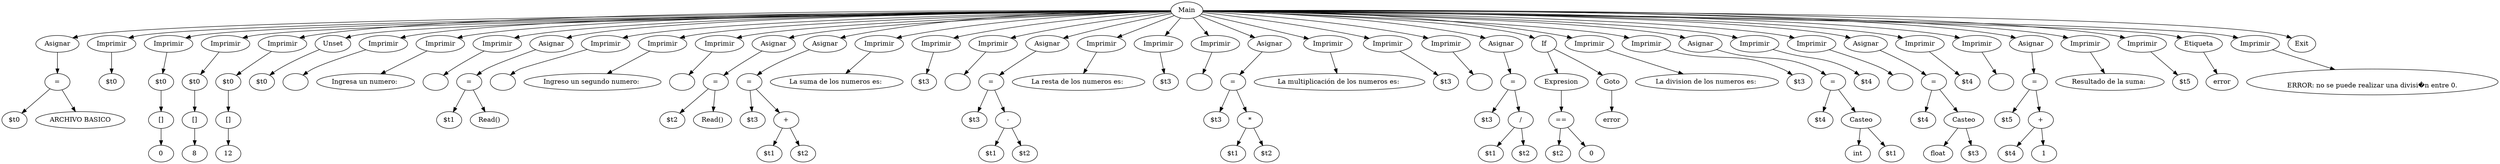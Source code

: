 digraph {
	A [label=Main]
	1 [label=Asignar]
	A -> 1
	2 [label="="]
	1 -> 2
	3 [label="$t0"]
	2 -> 3
	4 [label="ARCHIVO BASICO\n"]
	2 -> 4
	5 [label=Imprimir]
	A -> 5
	6 [label="$t0"]
	5 -> 6
	7 [label=Imprimir]
	A -> 7
	8 [label="$t0"]
	7 -> 8
	9 [label="[]"]
	8 -> 9
	10 [label=0]
	9 -> 10
	11 [label=Imprimir]
	A -> 11
	12 [label="$t0"]
	11 -> 12
	13 [label="[]"]
	12 -> 13
	14 [label=8]
	13 -> 14
	15 [label=Imprimir]
	A -> 15
	16 [label="$t0"]
	15 -> 16
	17 [label="[]"]
	16 -> 17
	18 [label=12]
	17 -> 18
	19 [label=Unset]
	A -> 19
	20 [label="$t0"]
	19 -> 20
	21 [label=Imprimir]
	A -> 21
	22 [label="\n"]
	21 -> 22
	23 [label=Imprimir]
	A -> 23
	24 [label="Ingresa un numero: \n"]
	23 -> 24
	25 [label=Imprimir]
	A -> 25
	26 [label="\n"]
	25 -> 26
	27 [label=Asignar]
	A -> 27
	28 [label="="]
	27 -> 28
	29 [label="$t1"]
	28 -> 29
	30 [label="Read()"]
	28 -> 30
	31 [label=Imprimir]
	A -> 31
	32 [label="\n"]
	31 -> 32
	33 [label=Imprimir]
	A -> 33
	34 [label="Ingreso un segundo numero: "]
	33 -> 34
	35 [label=Imprimir]
	A -> 35
	36 [label="\n"]
	35 -> 36
	37 [label=Asignar]
	A -> 37
	38 [label="="]
	37 -> 38
	39 [label="$t2"]
	38 -> 39
	40 [label="Read()"]
	38 -> 40
	41 [label=Asignar]
	A -> 41
	42 [label="="]
	41 -> 42
	43 [label="$t3"]
	42 -> 43
	44 [label="+"]
	42 -> 44
	45 [label="$t1"]
	44 -> 45
	46 [label="$t2"]
	44 -> 46
	47 [label=Imprimir]
	A -> 47
	48 [label="La suma de los numeros es: "]
	47 -> 48
	49 [label=Imprimir]
	A -> 49
	50 [label="$t3"]
	49 -> 50
	51 [label=Imprimir]
	A -> 51
	52 [label="\n"]
	51 -> 52
	53 [label=Asignar]
	A -> 53
	54 [label="="]
	53 -> 54
	55 [label="$t3"]
	54 -> 55
	56 [label="-"]
	54 -> 56
	57 [label="$t1"]
	56 -> 57
	58 [label="$t2"]
	56 -> 58
	59 [label=Imprimir]
	A -> 59
	60 [label="La resta de los numeros es: "]
	59 -> 60
	61 [label=Imprimir]
	A -> 61
	62 [label="$t3"]
	61 -> 62
	63 [label=Imprimir]
	A -> 63
	64 [label="\n"]
	63 -> 64
	65 [label=Asignar]
	A -> 65
	66 [label="="]
	65 -> 66
	67 [label="$t3"]
	66 -> 67
	68 [label="*"]
	66 -> 68
	69 [label="$t1"]
	68 -> 69
	70 [label="$t2"]
	68 -> 70
	71 [label=Imprimir]
	A -> 71
	72 [label="La multiplicación de los numeros es: "]
	71 -> 72
	73 [label=Imprimir]
	A -> 73
	74 [label="$t3"]
	73 -> 74
	75 [label=Imprimir]
	A -> 75
	76 [label="\n"]
	75 -> 76
	77 [label=Asignar]
	A -> 77
	78 [label="="]
	77 -> 78
	79 [label="$t3"]
	78 -> 79
	80 [label="/"]
	78 -> 80
	81 [label="$t1"]
	80 -> 81
	82 [label="$t2"]
	80 -> 82
	83 [label=If]
	A -> 83
	84 [label=Expresion]
	83 -> 84
	85 [label="=="]
	84 -> 85
	86 [label="$t2"]
	85 -> 86
	87 [label=0]
	85 -> 87
	88 [label=Goto]
	83 -> 88
	89 [label=error]
	88 -> 89
	90 [label=Imprimir]
	A -> 90
	91 [label="La division de los numeros es: "]
	90 -> 91
	92 [label=Imprimir]
	A -> 92
	93 [label="$t3"]
	92 -> 93
	94 [label=Asignar]
	A -> 94
	95 [label="="]
	94 -> 95
	96 [label="$t4"]
	95 -> 96
	97 [label=Casteo]
	95 -> 97
	98 [label=int]
	97 -> 98
	99 [label="$t1"]
	97 -> 99
	100 [label=Imprimir]
	A -> 100
	101 [label="$t4"]
	100 -> 101
	102 [label=Imprimir]
	A -> 102
	103 [label="\n"]
	102 -> 103
	104 [label=Asignar]
	A -> 104
	105 [label="="]
	104 -> 105
	106 [label="$t4"]
	105 -> 106
	107 [label=Casteo]
	105 -> 107
	108 [label=float]
	107 -> 108
	109 [label="$t3"]
	107 -> 109
	110 [label=Imprimir]
	A -> 110
	111 [label="$t4"]
	110 -> 111
	112 [label=Imprimir]
	A -> 112
	113 [label="\n"]
	112 -> 113
	114 [label=Asignar]
	A -> 114
	115 [label="="]
	114 -> 115
	116 [label="$t5"]
	115 -> 116
	117 [label="+"]
	115 -> 117
	118 [label="$t4"]
	117 -> 118
	119 [label=1]
	117 -> 119
	120 [label=Imprimir]
	A -> 120
	121 [label="Resultado de la suma: \n"]
	120 -> 121
	122 [label=Imprimir]
	A -> 122
	123 [label="$t5"]
	122 -> 123
	124 [label=Etiqueta]
	A -> 124
	125 [label=error]
	124 -> 125
	126 [label=Imprimir]
	A -> 126
	127 [label="\nERROR: no se puede realizar una divisi�n entre 0."]
	126 -> 127
	128 [label=Exit]
	A -> 128
}
